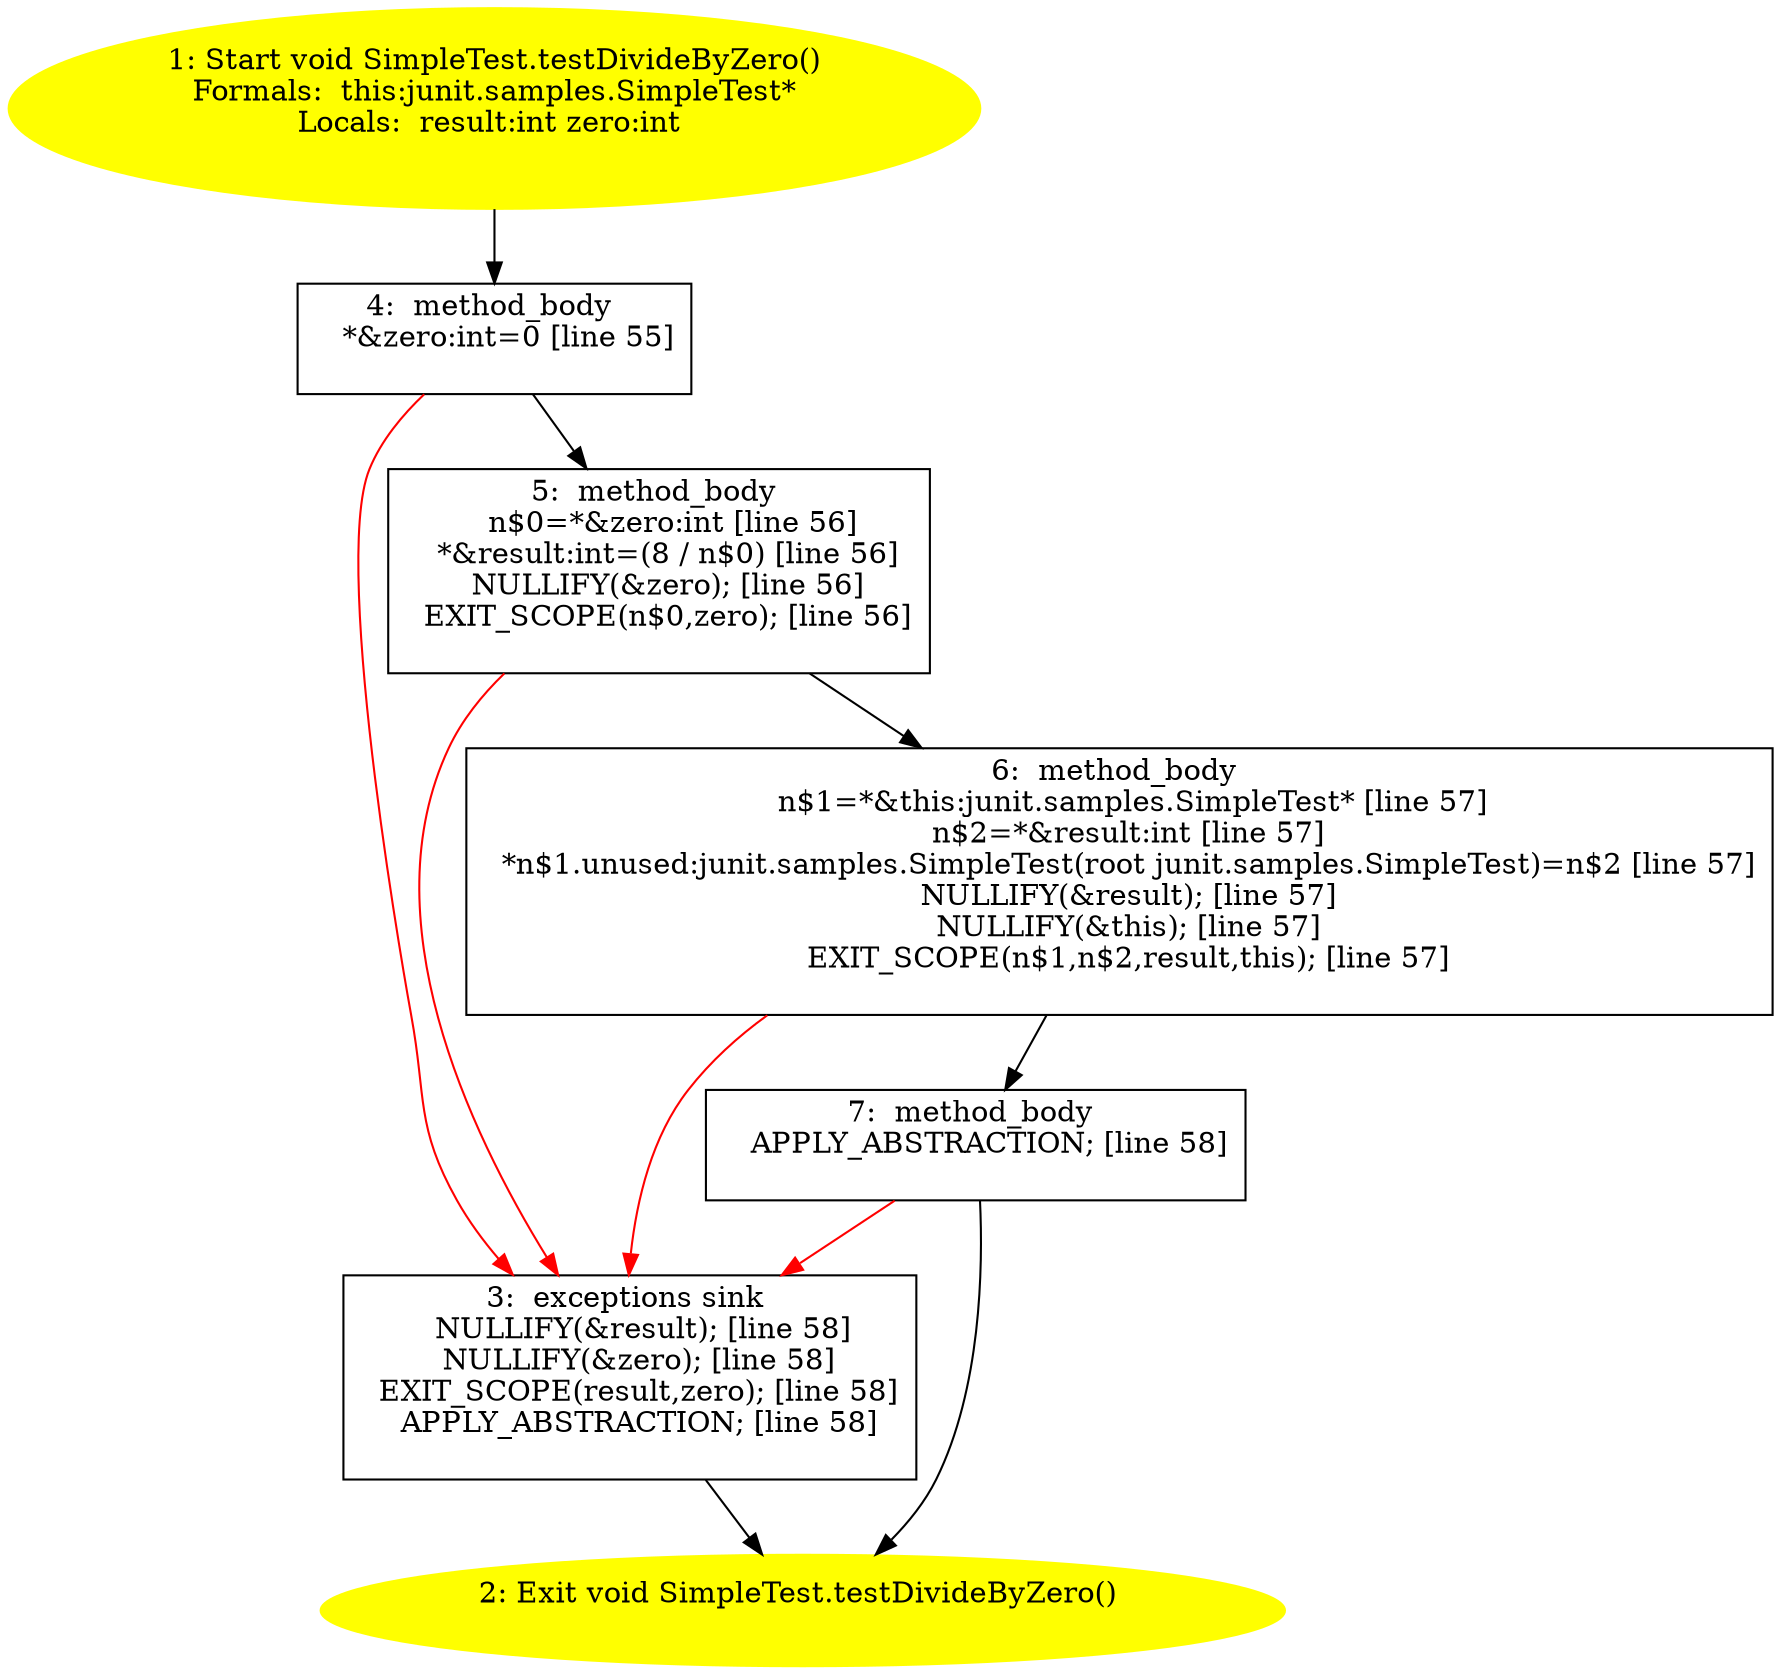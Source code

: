 /* @generated */
digraph cfg {
"junit.samples.SimpleTest.testDivideByZero():void.661e8d14671625bffc08981fed905c9c_1" [label="1: Start void SimpleTest.testDivideByZero()\nFormals:  this:junit.samples.SimpleTest*\nLocals:  result:int zero:int \n  " color=yellow style=filled]
	

	 "junit.samples.SimpleTest.testDivideByZero():void.661e8d14671625bffc08981fed905c9c_1" -> "junit.samples.SimpleTest.testDivideByZero():void.661e8d14671625bffc08981fed905c9c_4" ;
"junit.samples.SimpleTest.testDivideByZero():void.661e8d14671625bffc08981fed905c9c_2" [label="2: Exit void SimpleTest.testDivideByZero() \n  " color=yellow style=filled]
	

"junit.samples.SimpleTest.testDivideByZero():void.661e8d14671625bffc08981fed905c9c_3" [label="3:  exceptions sink \n   NULLIFY(&result); [line 58]\n  NULLIFY(&zero); [line 58]\n  EXIT_SCOPE(result,zero); [line 58]\n  APPLY_ABSTRACTION; [line 58]\n " shape="box"]
	

	 "junit.samples.SimpleTest.testDivideByZero():void.661e8d14671625bffc08981fed905c9c_3" -> "junit.samples.SimpleTest.testDivideByZero():void.661e8d14671625bffc08981fed905c9c_2" ;
"junit.samples.SimpleTest.testDivideByZero():void.661e8d14671625bffc08981fed905c9c_4" [label="4:  method_body \n   *&zero:int=0 [line 55]\n " shape="box"]
	

	 "junit.samples.SimpleTest.testDivideByZero():void.661e8d14671625bffc08981fed905c9c_4" -> "junit.samples.SimpleTest.testDivideByZero():void.661e8d14671625bffc08981fed905c9c_5" ;
	 "junit.samples.SimpleTest.testDivideByZero():void.661e8d14671625bffc08981fed905c9c_4" -> "junit.samples.SimpleTest.testDivideByZero():void.661e8d14671625bffc08981fed905c9c_3" [color="red" ];
"junit.samples.SimpleTest.testDivideByZero():void.661e8d14671625bffc08981fed905c9c_5" [label="5:  method_body \n   n$0=*&zero:int [line 56]\n  *&result:int=(8 / n$0) [line 56]\n  NULLIFY(&zero); [line 56]\n  EXIT_SCOPE(n$0,zero); [line 56]\n " shape="box"]
	

	 "junit.samples.SimpleTest.testDivideByZero():void.661e8d14671625bffc08981fed905c9c_5" -> "junit.samples.SimpleTest.testDivideByZero():void.661e8d14671625bffc08981fed905c9c_6" ;
	 "junit.samples.SimpleTest.testDivideByZero():void.661e8d14671625bffc08981fed905c9c_5" -> "junit.samples.SimpleTest.testDivideByZero():void.661e8d14671625bffc08981fed905c9c_3" [color="red" ];
"junit.samples.SimpleTest.testDivideByZero():void.661e8d14671625bffc08981fed905c9c_6" [label="6:  method_body \n   n$1=*&this:junit.samples.SimpleTest* [line 57]\n  n$2=*&result:int [line 57]\n  *n$1.unused:junit.samples.SimpleTest(root junit.samples.SimpleTest)=n$2 [line 57]\n  NULLIFY(&result); [line 57]\n  NULLIFY(&this); [line 57]\n  EXIT_SCOPE(n$1,n$2,result,this); [line 57]\n " shape="box"]
	

	 "junit.samples.SimpleTest.testDivideByZero():void.661e8d14671625bffc08981fed905c9c_6" -> "junit.samples.SimpleTest.testDivideByZero():void.661e8d14671625bffc08981fed905c9c_7" ;
	 "junit.samples.SimpleTest.testDivideByZero():void.661e8d14671625bffc08981fed905c9c_6" -> "junit.samples.SimpleTest.testDivideByZero():void.661e8d14671625bffc08981fed905c9c_3" [color="red" ];
"junit.samples.SimpleTest.testDivideByZero():void.661e8d14671625bffc08981fed905c9c_7" [label="7:  method_body \n   APPLY_ABSTRACTION; [line 58]\n " shape="box"]
	

	 "junit.samples.SimpleTest.testDivideByZero():void.661e8d14671625bffc08981fed905c9c_7" -> "junit.samples.SimpleTest.testDivideByZero():void.661e8d14671625bffc08981fed905c9c_2" ;
	 "junit.samples.SimpleTest.testDivideByZero():void.661e8d14671625bffc08981fed905c9c_7" -> "junit.samples.SimpleTest.testDivideByZero():void.661e8d14671625bffc08981fed905c9c_3" [color="red" ];
}
